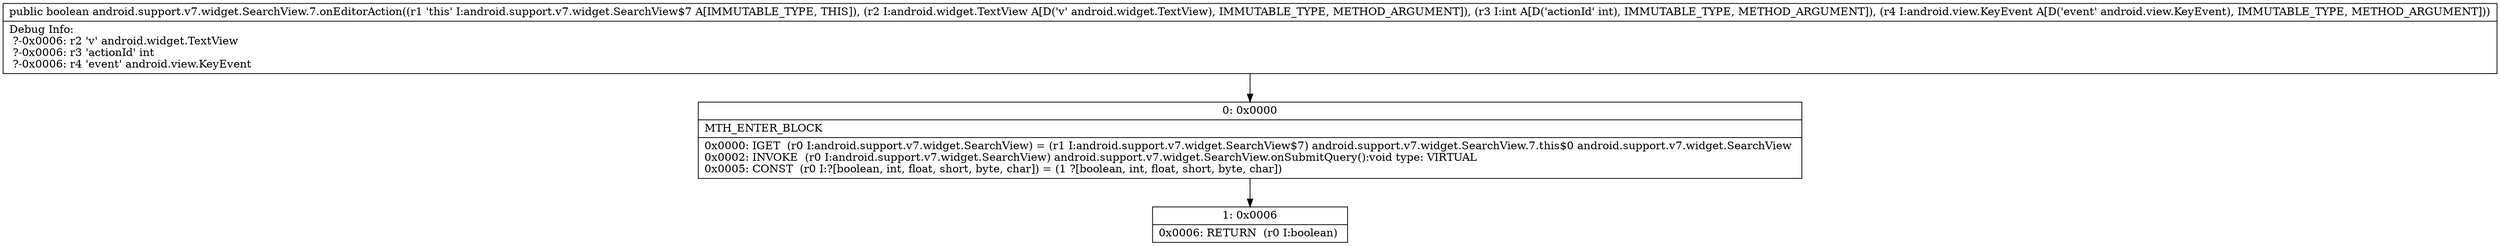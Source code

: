 digraph "CFG forandroid.support.v7.widget.SearchView.7.onEditorAction(Landroid\/widget\/TextView;ILandroid\/view\/KeyEvent;)Z" {
Node_0 [shape=record,label="{0\:\ 0x0000|MTH_ENTER_BLOCK\l|0x0000: IGET  (r0 I:android.support.v7.widget.SearchView) = (r1 I:android.support.v7.widget.SearchView$7) android.support.v7.widget.SearchView.7.this$0 android.support.v7.widget.SearchView \l0x0002: INVOKE  (r0 I:android.support.v7.widget.SearchView) android.support.v7.widget.SearchView.onSubmitQuery():void type: VIRTUAL \l0x0005: CONST  (r0 I:?[boolean, int, float, short, byte, char]) = (1 ?[boolean, int, float, short, byte, char]) \l}"];
Node_1 [shape=record,label="{1\:\ 0x0006|0x0006: RETURN  (r0 I:boolean) \l}"];
MethodNode[shape=record,label="{public boolean android.support.v7.widget.SearchView.7.onEditorAction((r1 'this' I:android.support.v7.widget.SearchView$7 A[IMMUTABLE_TYPE, THIS]), (r2 I:android.widget.TextView A[D('v' android.widget.TextView), IMMUTABLE_TYPE, METHOD_ARGUMENT]), (r3 I:int A[D('actionId' int), IMMUTABLE_TYPE, METHOD_ARGUMENT]), (r4 I:android.view.KeyEvent A[D('event' android.view.KeyEvent), IMMUTABLE_TYPE, METHOD_ARGUMENT]))  | Debug Info:\l  ?\-0x0006: r2 'v' android.widget.TextView\l  ?\-0x0006: r3 'actionId' int\l  ?\-0x0006: r4 'event' android.view.KeyEvent\l}"];
MethodNode -> Node_0;
Node_0 -> Node_1;
}

